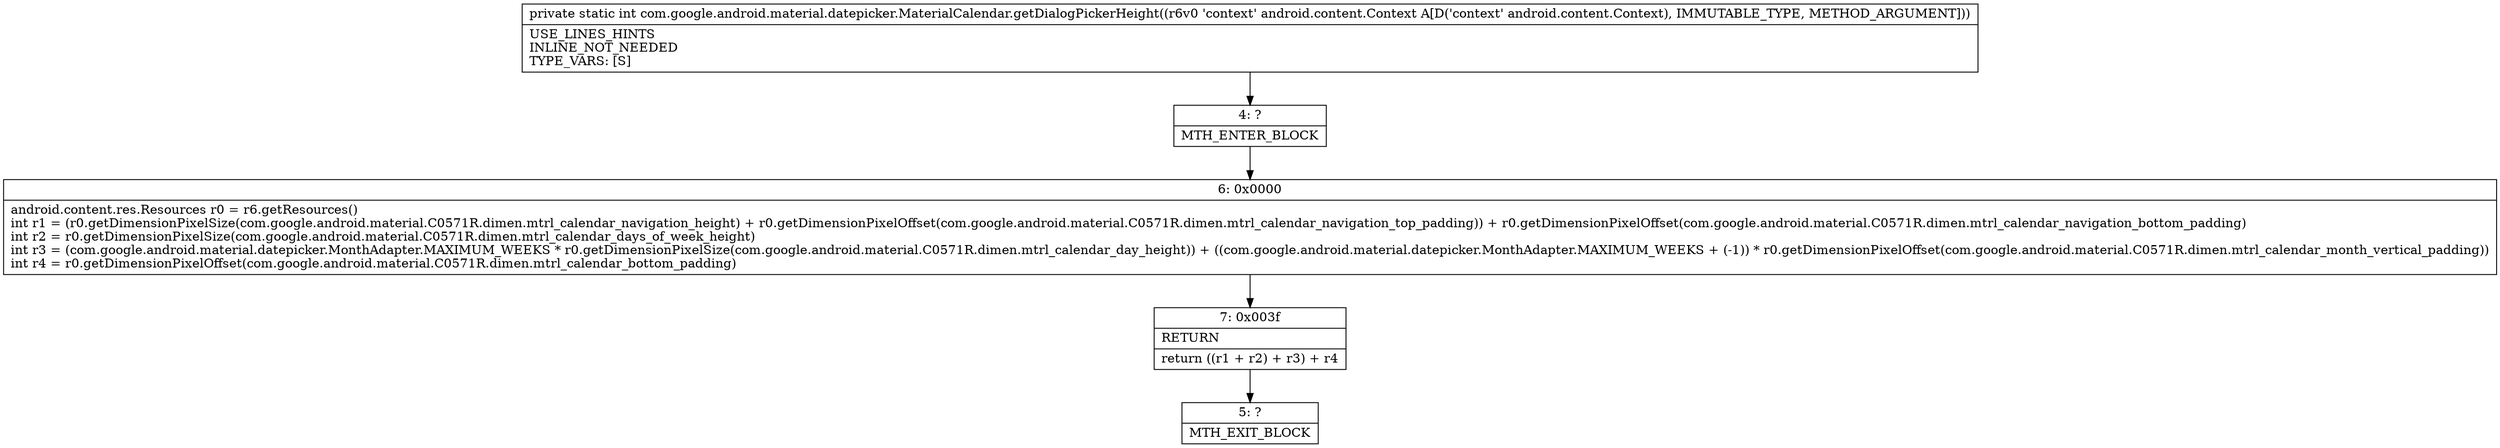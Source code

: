 digraph "CFG forcom.google.android.material.datepicker.MaterialCalendar.getDialogPickerHeight(Landroid\/content\/Context;)I" {
Node_4 [shape=record,label="{4\:\ ?|MTH_ENTER_BLOCK\l}"];
Node_6 [shape=record,label="{6\:\ 0x0000|android.content.res.Resources r0 = r6.getResources()\lint r1 = (r0.getDimensionPixelSize(com.google.android.material.C0571R.dimen.mtrl_calendar_navigation_height) + r0.getDimensionPixelOffset(com.google.android.material.C0571R.dimen.mtrl_calendar_navigation_top_padding)) + r0.getDimensionPixelOffset(com.google.android.material.C0571R.dimen.mtrl_calendar_navigation_bottom_padding)\lint r2 = r0.getDimensionPixelSize(com.google.android.material.C0571R.dimen.mtrl_calendar_days_of_week_height)\lint r3 = (com.google.android.material.datepicker.MonthAdapter.MAXIMUM_WEEKS * r0.getDimensionPixelSize(com.google.android.material.C0571R.dimen.mtrl_calendar_day_height)) + ((com.google.android.material.datepicker.MonthAdapter.MAXIMUM_WEEKS + (\-1)) * r0.getDimensionPixelOffset(com.google.android.material.C0571R.dimen.mtrl_calendar_month_vertical_padding))\lint r4 = r0.getDimensionPixelOffset(com.google.android.material.C0571R.dimen.mtrl_calendar_bottom_padding)\l}"];
Node_7 [shape=record,label="{7\:\ 0x003f|RETURN\l|return ((r1 + r2) + r3) + r4\l}"];
Node_5 [shape=record,label="{5\:\ ?|MTH_EXIT_BLOCK\l}"];
MethodNode[shape=record,label="{private static int com.google.android.material.datepicker.MaterialCalendar.getDialogPickerHeight((r6v0 'context' android.content.Context A[D('context' android.content.Context), IMMUTABLE_TYPE, METHOD_ARGUMENT]))  | USE_LINES_HINTS\lINLINE_NOT_NEEDED\lTYPE_VARS: [S]\l}"];
MethodNode -> Node_4;Node_4 -> Node_6;
Node_6 -> Node_7;
Node_7 -> Node_5;
}

